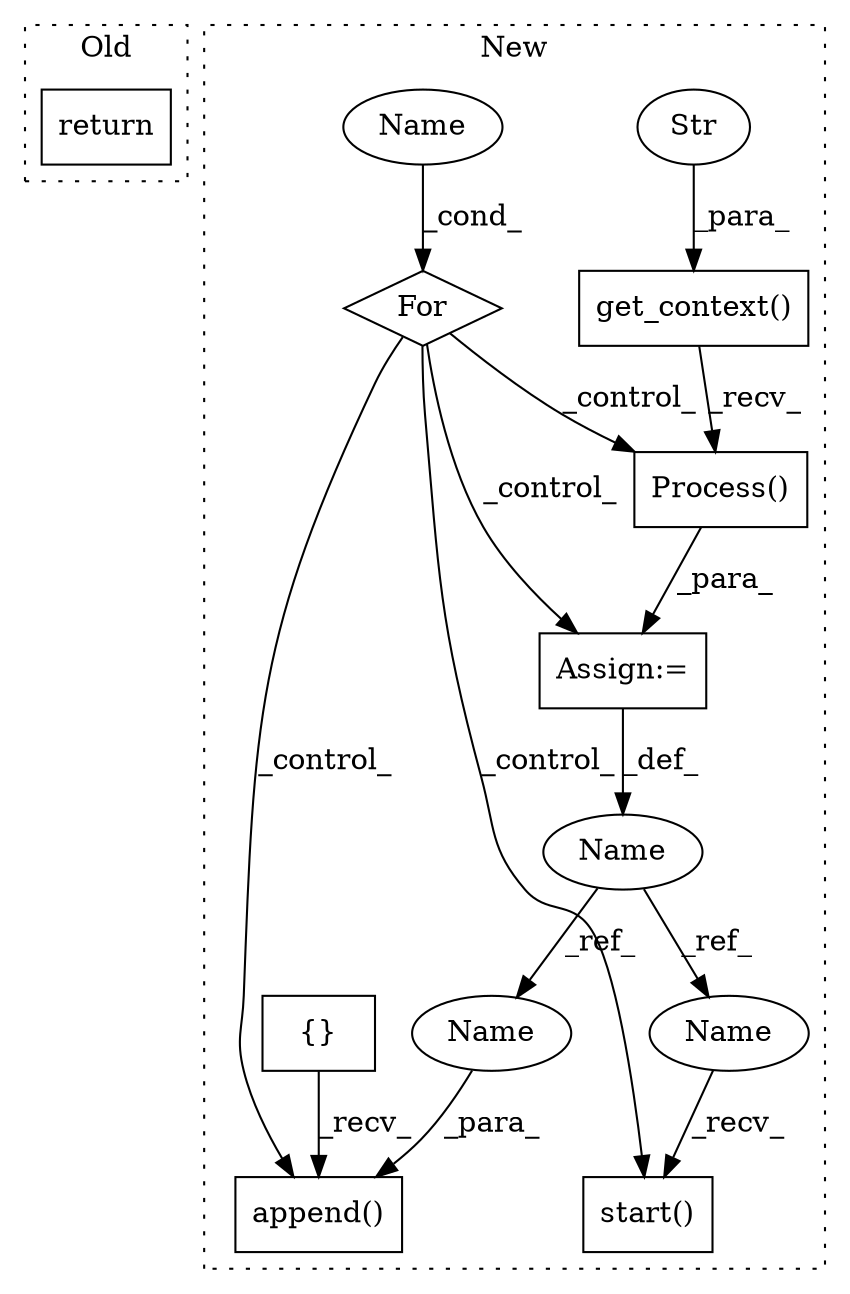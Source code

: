 digraph G {
subgraph cluster0 {
1 [label="return" a="93" s="816" l="7" shape="box"];
label = "Old";
style="dotted";
}
subgraph cluster1 {
2 [label="start()" a="75" s="1333" l="9" shape="box"];
3 [label="Assign:=" a="68" s="1161" l="3" shape="box"];
4 [label="Name" a="87" s="1106" l="11" shape="ellipse"];
5 [label="Process()" a="75" s="1164" l="156" shape="box"];
6 [label="For" a="107" s="1090,1146" l="4,14" shape="diamond"];
7 [label="append()" a="75" s="1355,1373" l="17,1" shape="box"];
8 [label="{}" a="59" s="1078,1078" l="2,1" shape="box"];
9 [label="get_context()" a="75" s="965,987" l="15,1" shape="box"];
10 [label="Str" a="66" s="980" l="7" shape="ellipse"];
11 [label="Name" a="87" s="1160" l="1" shape="ellipse"];
12 [label="Name" a="87" s="1372" l="1" shape="ellipse"];
13 [label="Name" a="87" s="1333" l="1" shape="ellipse"];
label = "New";
style="dotted";
}
3 -> 11 [label="_def_"];
4 -> 6 [label="_cond_"];
5 -> 3 [label="_para_"];
6 -> 3 [label="_control_"];
6 -> 2 [label="_control_"];
6 -> 7 [label="_control_"];
6 -> 5 [label="_control_"];
8 -> 7 [label="_recv_"];
9 -> 5 [label="_recv_"];
10 -> 9 [label="_para_"];
11 -> 12 [label="_ref_"];
11 -> 13 [label="_ref_"];
12 -> 7 [label="_para_"];
13 -> 2 [label="_recv_"];
}
